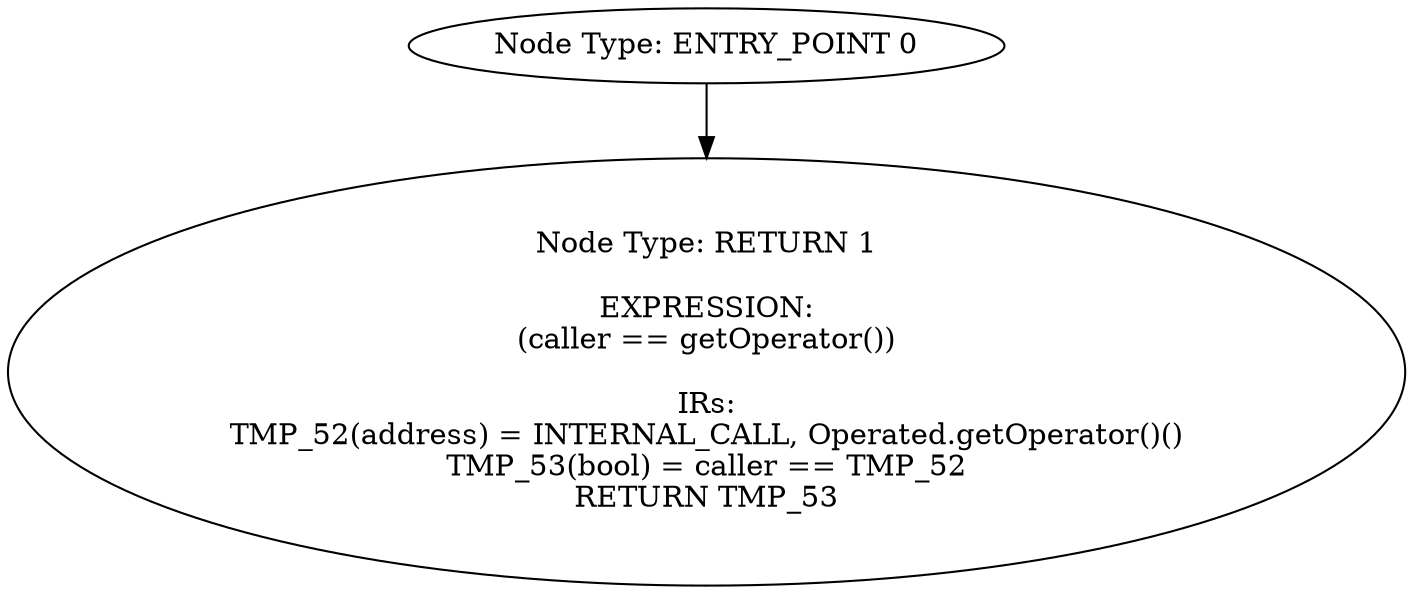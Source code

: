 digraph{
0[label="Node Type: ENTRY_POINT 0
"];
0->1;
1[label="Node Type: RETURN 1

EXPRESSION:
(caller == getOperator())

IRs:
TMP_52(address) = INTERNAL_CALL, Operated.getOperator()()
TMP_53(bool) = caller == TMP_52
RETURN TMP_53"];
}
